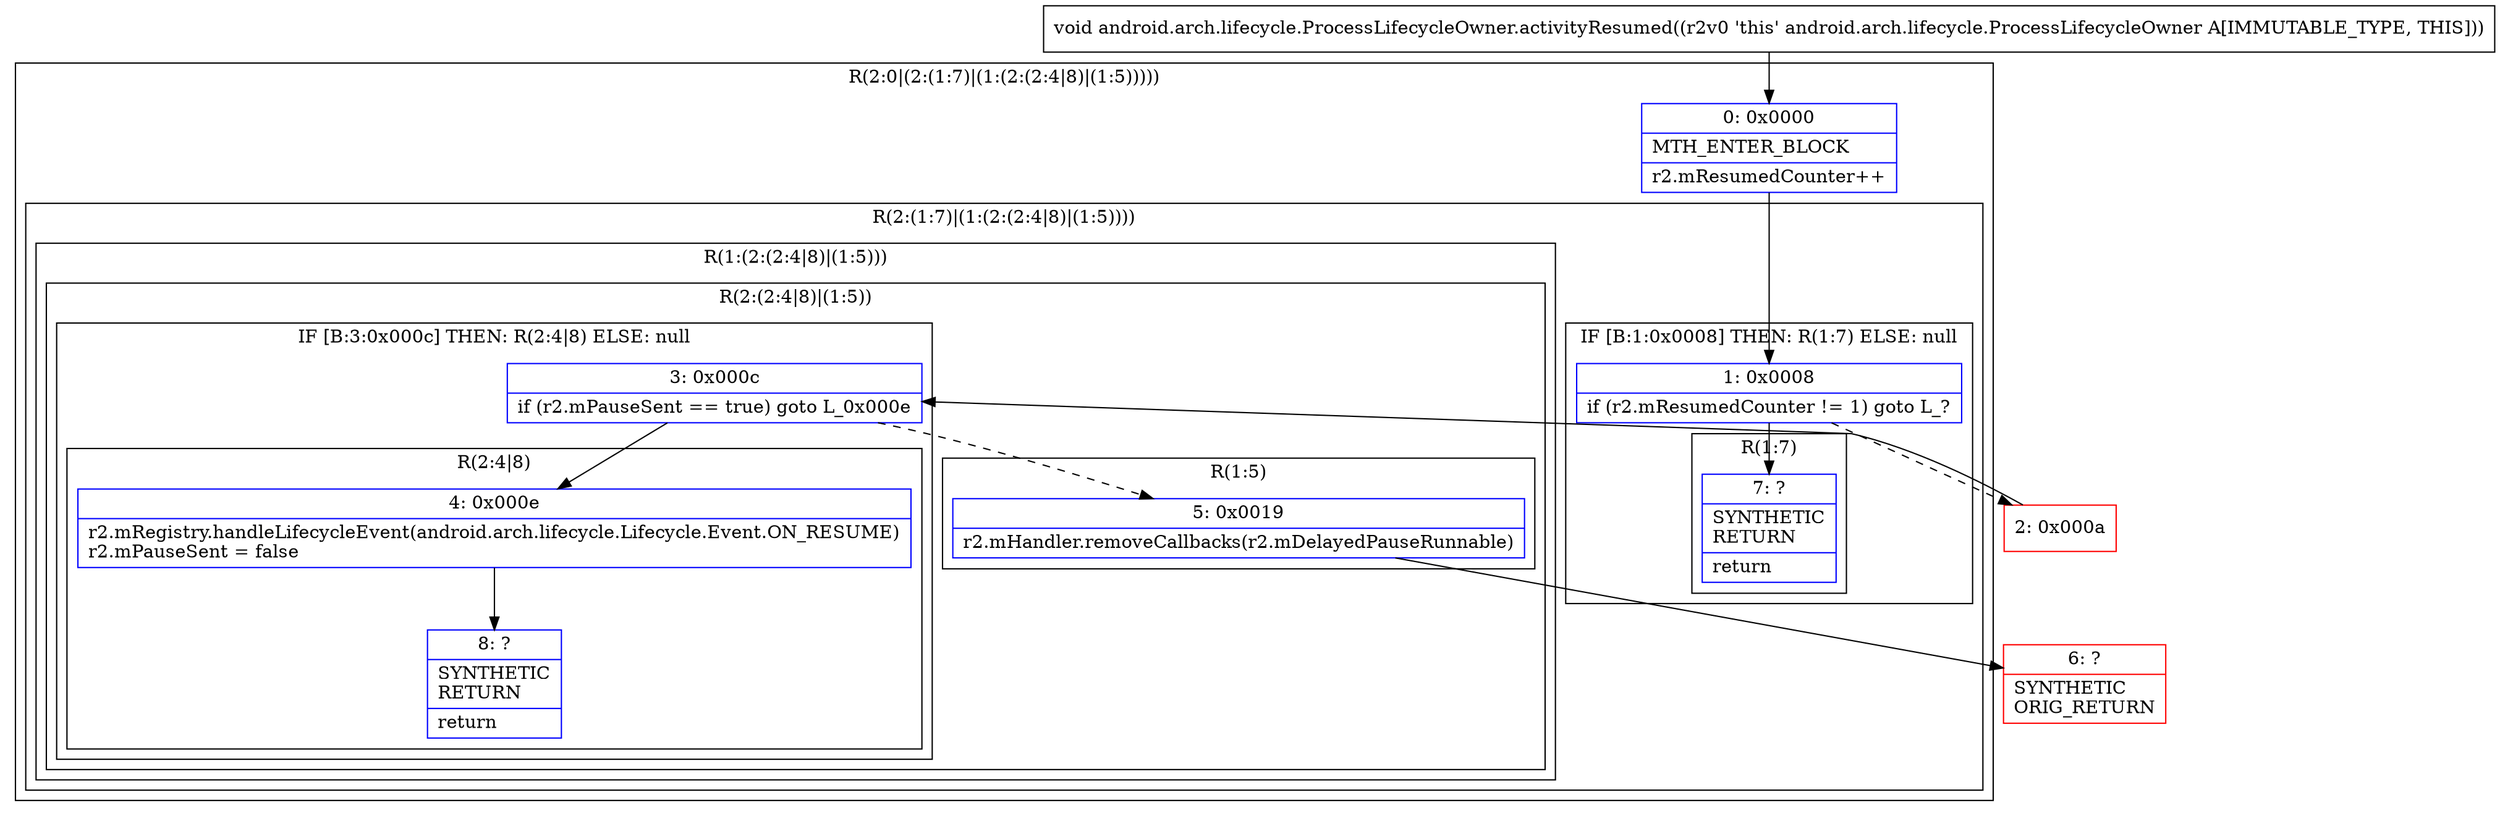digraph "CFG forandroid.arch.lifecycle.ProcessLifecycleOwner.activityResumed()V" {
subgraph cluster_Region_1994062284 {
label = "R(2:0|(2:(1:7)|(1:(2:(2:4|8)|(1:5)))))";
node [shape=record,color=blue];
Node_0 [shape=record,label="{0\:\ 0x0000|MTH_ENTER_BLOCK\l|r2.mResumedCounter++\l}"];
subgraph cluster_Region_1688362268 {
label = "R(2:(1:7)|(1:(2:(2:4|8)|(1:5))))";
node [shape=record,color=blue];
subgraph cluster_IfRegion_1973303329 {
label = "IF [B:1:0x0008] THEN: R(1:7) ELSE: null";
node [shape=record,color=blue];
Node_1 [shape=record,label="{1\:\ 0x0008|if (r2.mResumedCounter != 1) goto L_?\l}"];
subgraph cluster_Region_894664038 {
label = "R(1:7)";
node [shape=record,color=blue];
Node_7 [shape=record,label="{7\:\ ?|SYNTHETIC\lRETURN\l|return\l}"];
}
}
subgraph cluster_Region_350676633 {
label = "R(1:(2:(2:4|8)|(1:5)))";
node [shape=record,color=blue];
subgraph cluster_Region_1658459044 {
label = "R(2:(2:4|8)|(1:5))";
node [shape=record,color=blue];
subgraph cluster_IfRegion_1719759086 {
label = "IF [B:3:0x000c] THEN: R(2:4|8) ELSE: null";
node [shape=record,color=blue];
Node_3 [shape=record,label="{3\:\ 0x000c|if (r2.mPauseSent == true) goto L_0x000e\l}"];
subgraph cluster_Region_1209501973 {
label = "R(2:4|8)";
node [shape=record,color=blue];
Node_4 [shape=record,label="{4\:\ 0x000e|r2.mRegistry.handleLifecycleEvent(android.arch.lifecycle.Lifecycle.Event.ON_RESUME)\lr2.mPauseSent = false\l}"];
Node_8 [shape=record,label="{8\:\ ?|SYNTHETIC\lRETURN\l|return\l}"];
}
}
subgraph cluster_Region_1810267296 {
label = "R(1:5)";
node [shape=record,color=blue];
Node_5 [shape=record,label="{5\:\ 0x0019|r2.mHandler.removeCallbacks(r2.mDelayedPauseRunnable)\l}"];
}
}
}
}
}
Node_2 [shape=record,color=red,label="{2\:\ 0x000a}"];
Node_6 [shape=record,color=red,label="{6\:\ ?|SYNTHETIC\lORIG_RETURN\l}"];
MethodNode[shape=record,label="{void android.arch.lifecycle.ProcessLifecycleOwner.activityResumed((r2v0 'this' android.arch.lifecycle.ProcessLifecycleOwner A[IMMUTABLE_TYPE, THIS])) }"];
MethodNode -> Node_0;
Node_0 -> Node_1;
Node_1 -> Node_2[style=dashed];
Node_1 -> Node_7;
Node_3 -> Node_4;
Node_3 -> Node_5[style=dashed];
Node_4 -> Node_8;
Node_5 -> Node_6;
Node_2 -> Node_3;
}

